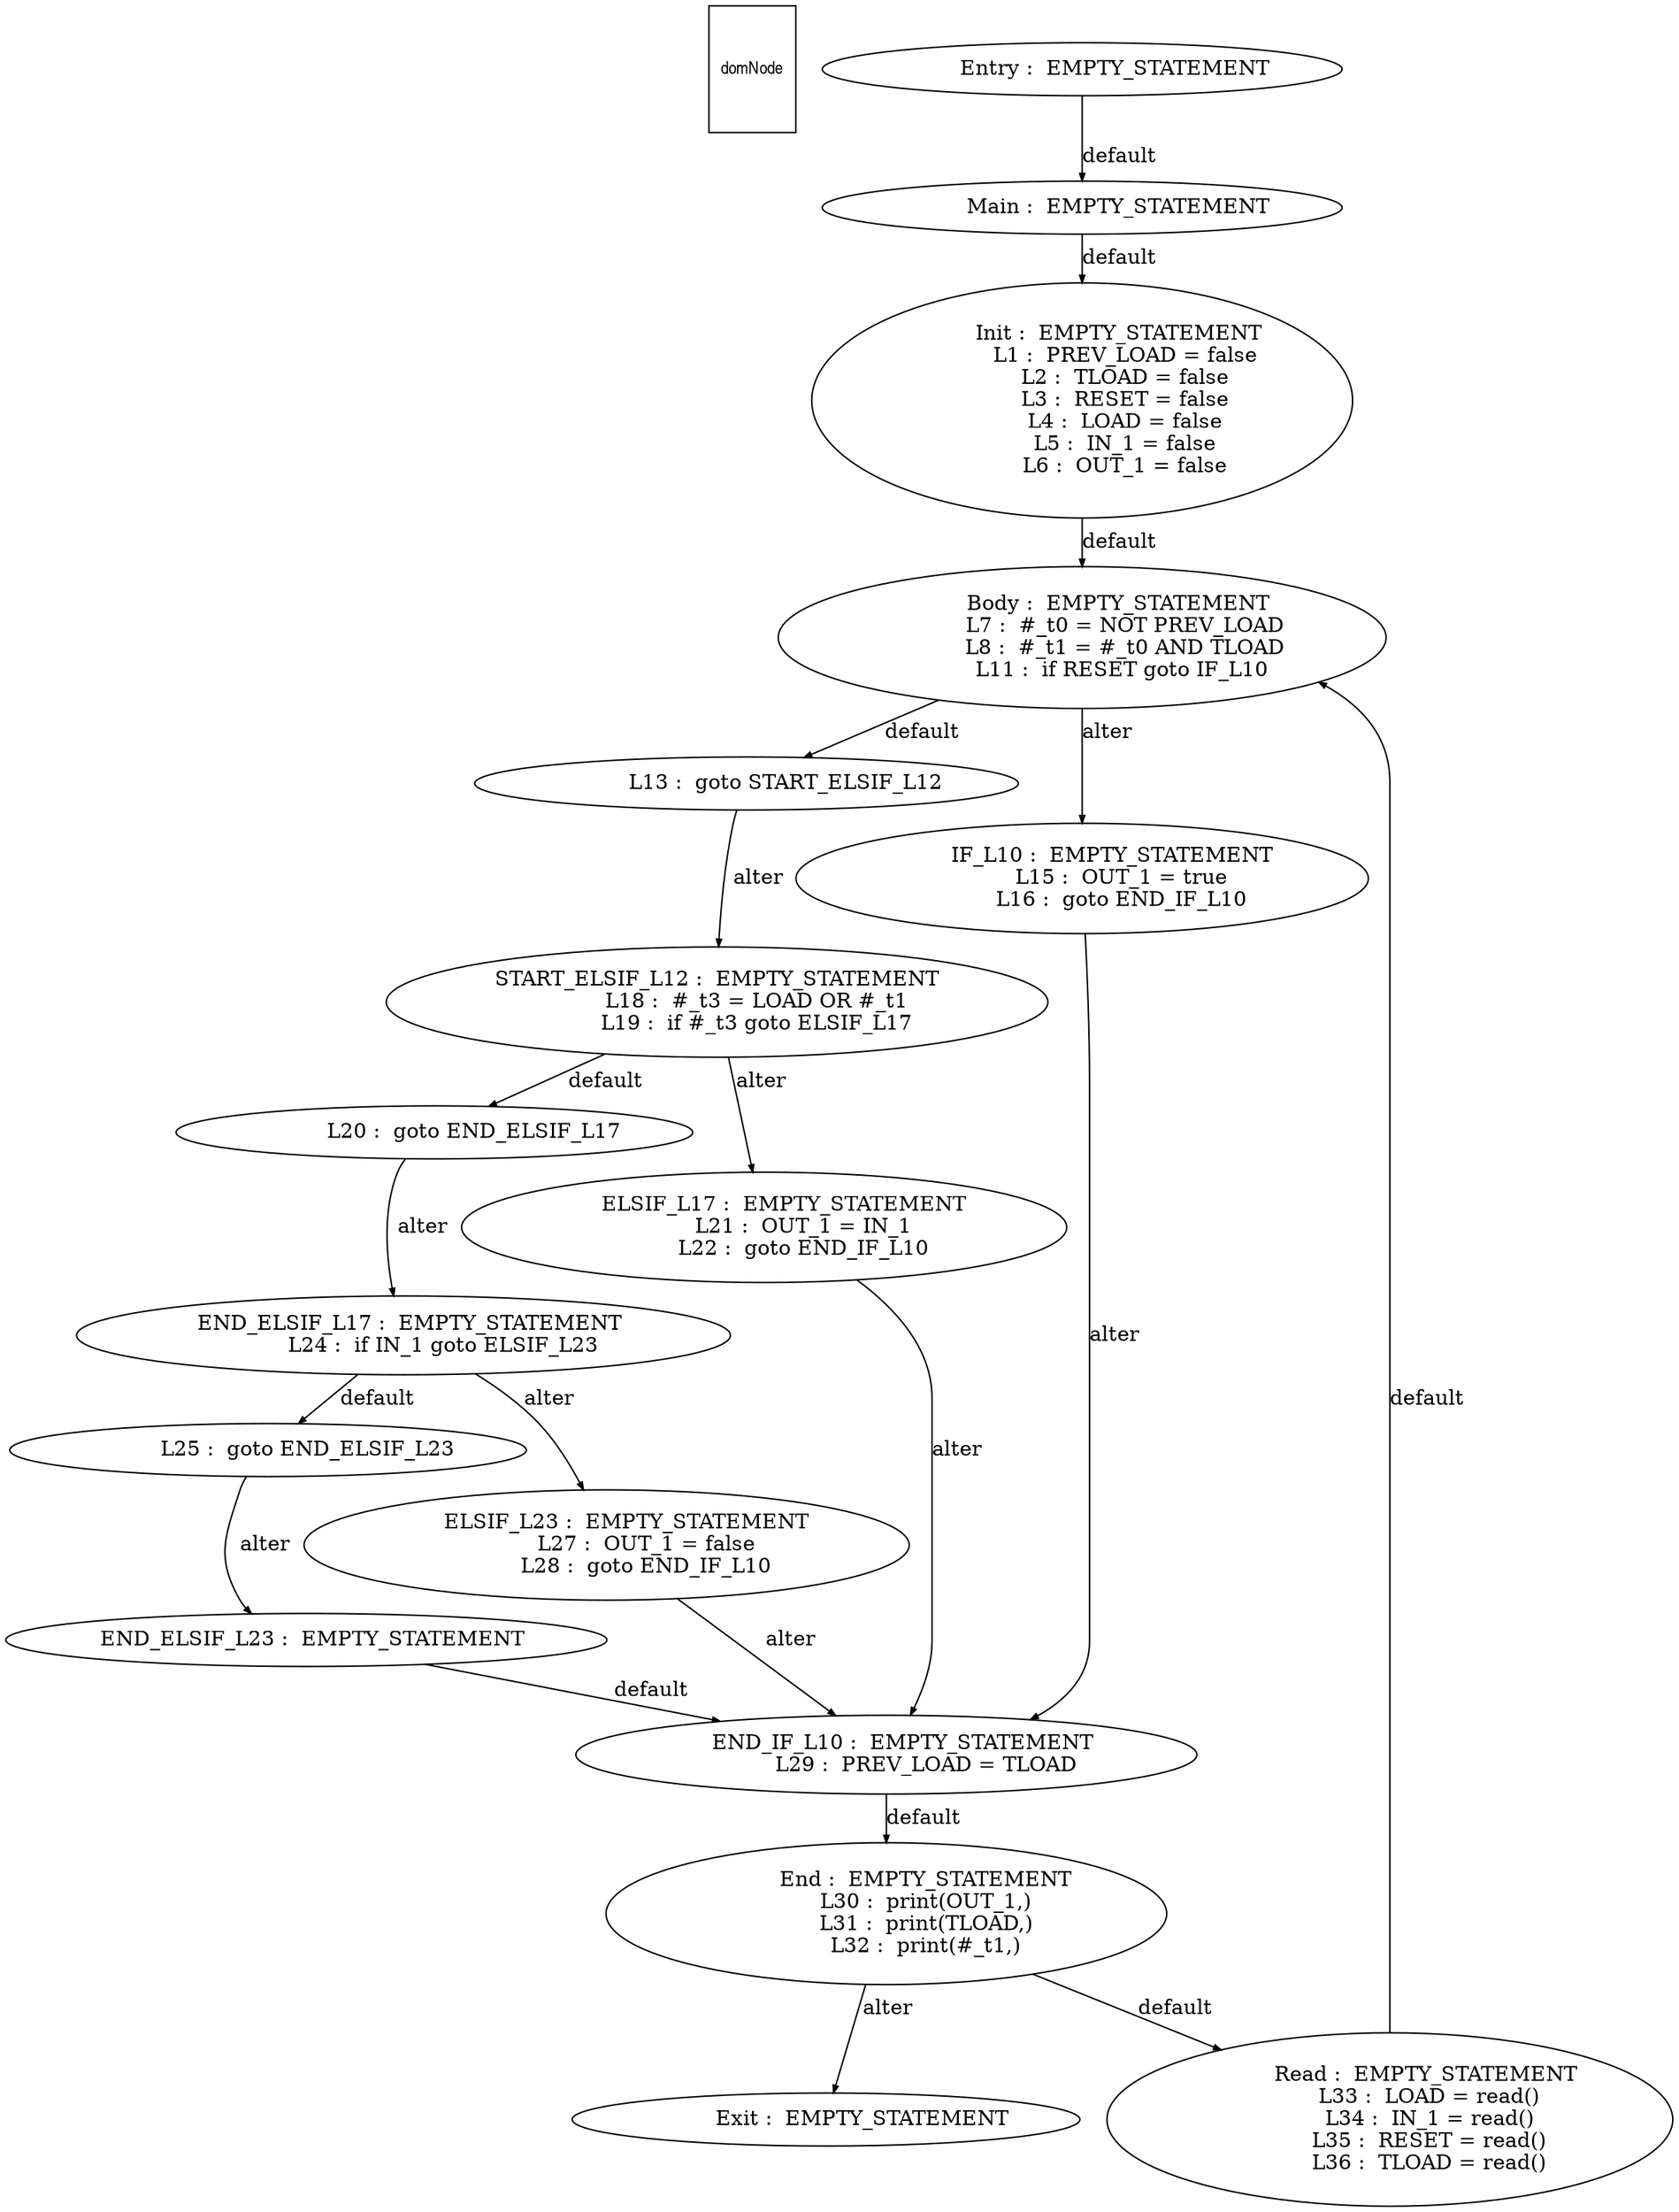 digraph G {
  ranksep=.25;
  edge [arrowsize=.5]
  domNode [shape=rectangle, fontname="ArialNarrow",
        fontsize=12,  height=1.2];
  "           Main :  EMPTY_STATEMENT
"; "           Init :  EMPTY_STATEMENT
             L1 :  PREV_LOAD = false
             L2 :  TLOAD = false
             L3 :  RESET = false
             L4 :  LOAD = false
             L5 :  IN_1 = false
             L6 :  OUT_1 = false
"; "           Body :  EMPTY_STATEMENT
             L7 :  #_t0 = NOT PREV_LOAD
             L8 :  #_t1 = #_t0 AND TLOAD
            L11 :  if RESET goto IF_L10
"; "            L13 :  goto START_ELSIF_L12
"; "         IF_L10 :  EMPTY_STATEMENT
            L15 :  OUT_1 = true
            L16 :  goto END_IF_L10
"; "START_ELSIF_L12 :  EMPTY_STATEMENT
            L18 :  #_t3 = LOAD OR #_t1
            L19 :  if #_t3 goto ELSIF_L17
"; "            L20 :  goto END_ELSIF_L17
"; "      ELSIF_L17 :  EMPTY_STATEMENT
            L21 :  OUT_1 = IN_1
            L22 :  goto END_IF_L10
"; "  END_ELSIF_L17 :  EMPTY_STATEMENT
            L24 :  if IN_1 goto ELSIF_L23
"; "            L25 :  goto END_ELSIF_L23
"; "      ELSIF_L23 :  EMPTY_STATEMENT
            L27 :  OUT_1 = false
            L28 :  goto END_IF_L10
"; "  END_ELSIF_L23 :  EMPTY_STATEMENT
"; "     END_IF_L10 :  EMPTY_STATEMENT
            L29 :  PREV_LOAD = TLOAD
"; "          Entry :  EMPTY_STATEMENT
"; "            End :  EMPTY_STATEMENT
            L30 :  print(OUT_1,)
            L31 :  print(TLOAD,)
            L32 :  print(#_t1,)
"; "           Exit :  EMPTY_STATEMENT
"; "           Read :  EMPTY_STATEMENT
            L33 :  LOAD = read()
            L34 :  IN_1 = read()
            L35 :  RESET = read()
            L36 :  TLOAD = read()
"; 
  "           Main :  EMPTY_STATEMENT
" -> "           Init :  EMPTY_STATEMENT
             L1 :  PREV_LOAD = false
             L2 :  TLOAD = false
             L3 :  RESET = false
             L4 :  LOAD = false
             L5 :  IN_1 = false
             L6 :  OUT_1 = false
"  [label="default"];
  "           Init :  EMPTY_STATEMENT
             L1 :  PREV_LOAD = false
             L2 :  TLOAD = false
             L3 :  RESET = false
             L4 :  LOAD = false
             L5 :  IN_1 = false
             L6 :  OUT_1 = false
" -> "           Body :  EMPTY_STATEMENT
             L7 :  #_t0 = NOT PREV_LOAD
             L8 :  #_t1 = #_t0 AND TLOAD
            L11 :  if RESET goto IF_L10
"  [label="default"];
  "           Body :  EMPTY_STATEMENT
             L7 :  #_t0 = NOT PREV_LOAD
             L8 :  #_t1 = #_t0 AND TLOAD
            L11 :  if RESET goto IF_L10
" -> "            L13 :  goto START_ELSIF_L12
"  [label="default"];
  "           Body :  EMPTY_STATEMENT
             L7 :  #_t0 = NOT PREV_LOAD
             L8 :  #_t1 = #_t0 AND TLOAD
            L11 :  if RESET goto IF_L10
" -> "         IF_L10 :  EMPTY_STATEMENT
            L15 :  OUT_1 = true
            L16 :  goto END_IF_L10
"  [label="alter"];
  "            L13 :  goto START_ELSIF_L12
" -> "START_ELSIF_L12 :  EMPTY_STATEMENT
            L18 :  #_t3 = LOAD OR #_t1
            L19 :  if #_t3 goto ELSIF_L17
"  [label="alter"];
  "         IF_L10 :  EMPTY_STATEMENT
            L15 :  OUT_1 = true
            L16 :  goto END_IF_L10
" -> "     END_IF_L10 :  EMPTY_STATEMENT
            L29 :  PREV_LOAD = TLOAD
"  [label="alter"];
  "START_ELSIF_L12 :  EMPTY_STATEMENT
            L18 :  #_t3 = LOAD OR #_t1
            L19 :  if #_t3 goto ELSIF_L17
" -> "            L20 :  goto END_ELSIF_L17
"  [label="default"];
  "START_ELSIF_L12 :  EMPTY_STATEMENT
            L18 :  #_t3 = LOAD OR #_t1
            L19 :  if #_t3 goto ELSIF_L17
" -> "      ELSIF_L17 :  EMPTY_STATEMENT
            L21 :  OUT_1 = IN_1
            L22 :  goto END_IF_L10
"  [label="alter"];
  "            L20 :  goto END_ELSIF_L17
" -> "  END_ELSIF_L17 :  EMPTY_STATEMENT
            L24 :  if IN_1 goto ELSIF_L23
"  [label="alter"];
  "      ELSIF_L17 :  EMPTY_STATEMENT
            L21 :  OUT_1 = IN_1
            L22 :  goto END_IF_L10
" -> "     END_IF_L10 :  EMPTY_STATEMENT
            L29 :  PREV_LOAD = TLOAD
"  [label="alter"];
  "  END_ELSIF_L17 :  EMPTY_STATEMENT
            L24 :  if IN_1 goto ELSIF_L23
" -> "            L25 :  goto END_ELSIF_L23
"  [label="default"];
  "  END_ELSIF_L17 :  EMPTY_STATEMENT
            L24 :  if IN_1 goto ELSIF_L23
" -> "      ELSIF_L23 :  EMPTY_STATEMENT
            L27 :  OUT_1 = false
            L28 :  goto END_IF_L10
"  [label="alter"];
  "            L25 :  goto END_ELSIF_L23
" -> "  END_ELSIF_L23 :  EMPTY_STATEMENT
"  [label="alter"];
  "      ELSIF_L23 :  EMPTY_STATEMENT
            L27 :  OUT_1 = false
            L28 :  goto END_IF_L10
" -> "     END_IF_L10 :  EMPTY_STATEMENT
            L29 :  PREV_LOAD = TLOAD
"  [label="alter"];
  "  END_ELSIF_L23 :  EMPTY_STATEMENT
" -> "     END_IF_L10 :  EMPTY_STATEMENT
            L29 :  PREV_LOAD = TLOAD
"  [label="default"];
  "     END_IF_L10 :  EMPTY_STATEMENT
            L29 :  PREV_LOAD = TLOAD
" -> "            End :  EMPTY_STATEMENT
            L30 :  print(OUT_1,)
            L31 :  print(TLOAD,)
            L32 :  print(#_t1,)
"  [label="default"];
  "          Entry :  EMPTY_STATEMENT
" -> "           Main :  EMPTY_STATEMENT
"  [label="default"];
  "            End :  EMPTY_STATEMENT
            L30 :  print(OUT_1,)
            L31 :  print(TLOAD,)
            L32 :  print(#_t1,)
" -> "           Read :  EMPTY_STATEMENT
            L33 :  LOAD = read()
            L34 :  IN_1 = read()
            L35 :  RESET = read()
            L36 :  TLOAD = read()
"  [label="default"];
  "            End :  EMPTY_STATEMENT
            L30 :  print(OUT_1,)
            L31 :  print(TLOAD,)
            L32 :  print(#_t1,)
" -> "           Exit :  EMPTY_STATEMENT
"  [label="alter"];
  "           Read :  EMPTY_STATEMENT
            L33 :  LOAD = read()
            L34 :  IN_1 = read()
            L35 :  RESET = read()
            L36 :  TLOAD = read()
" -> "           Body :  EMPTY_STATEMENT
             L7 :  #_t0 = NOT PREV_LOAD
             L8 :  #_t1 = #_t0 AND TLOAD
            L11 :  if RESET goto IF_L10
"  [label="default"];
}
